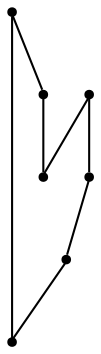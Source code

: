 graph {
  node [shape=point,comment="{\"directed\":false,\"doi\":\"10.1007/978-3-030-92931-2_1\",\"figure\":\"3 (4)\"}"]

  v0 [pos="1101.596337112659,374.23381792445474"]
  v1 [pos="1064.081968561275,452.12842058921655"]
  v2 [pos="1064.081968561275,296.33463694972954"]
  v3 [pos="979.7894164146051,471.3687682101914"]
  v4 [pos="979.7894164146051,277.09454367930823"]
  v5 [pos="912.1911766850895,331.0023630438698"]
  v6 [pos="912.1911766850895,417.4609488456298"]

  v0 -- v6 [id="-1",pos="1101.596337112659,374.23381792445474 1104.7134413482106,366.22826142770845 1111.6145651441286,360.3232589772021 1119.990940230638,358.4896458368808 1133.8014543167749,355.46420959040597 1147.449436407276,364.2071601356241 1150.474973321342,378.02166995510396 1153.496186223005,391.8320465780891 1144.7531603200493,405.47989319737536 1130.9426462339125,408.5053294438502 900.6434564427326,461.0672846482831 900.6434564427326,461.0672846482831 900.6434564427326,461.0672846482831 886.8829228529063,464.3344175082397 873.0848720966383,455.82903038000865 869.81769919532,442.07699541523704 866.5463294584337,428.32079546015154 875.0476557857195,414.51878061161335 888.8040561283954,411.2516159578375 897.1511805427638,409.2679995785781 905.9317872005788,411.5975009168047 912.1911766850895,417.4609488456298"]
  v0 -- v5 [id="-2",pos="1101.596337112659,374.23381792445474 1106.72626912202,387.398048760043 1121.5619556782824,393.92818128346164 1134.7431987828809,388.80244534130037 1147.9203722287466,383.6808425956338 1154.450521195815,368.8453378605079 1149.3288556807552,355.66838949724365 1146.2492686116457,347.7505521476424 1139.444036149616,341.8747046293332 1131.159355561427,339.98691482111224 900.4184170324997,287.32499984914625 900.4184170324997,287.32499984914625 900.4184170324997,287.32499984914625 886.6328931945181,284.18288028624437 872.9098767711337,292.80914751503553 869.7635218634414,306.5945024023182 866.6213637913172,320.37985728960086 875.2477685362147,334.1027055283561 889.0290955386282,337.244825091258 897.3137761268173,339.1367798897929 905.9942946151758,336.79478358062465 912.1911766850895,331.0023630438698"]
  v1 -- v5 [id="-3",pos="1064.081968561275,452.12842058921655 1072.1999203182602,449.58631398206694 1081.0387103782687,451.24073715743384 1087.67734118593,456.5373330839218 1098.7332050173936,465.35115205211434 1100.5501804646935,481.4618432873097 1091.7321202288545,492.51763520949896 1082.9182568285835,503.56926214137434 1066.8115013909576,505.38619942353057 1055.7555739710763,496.5723963522476 870.7178568362515,349.00907868645635 870.7178568362515,349.00907868645635 870.7178568362515,349.00907868645635 864.07509278144,343.70828597583534 860.4911859715685,335.4612236285224 861.1579741195487,326.9891564228024 862.2623141697082,312.8912364990636 874.5851136353849,302.36051950079593 888.6831745463517,303.46901100685267 902.7771022101681,304.5733693164147 913.3079800651178,316.8959859642265 912.1911766850895,331.0023630438698"]
  v6 -- v2 [id="-4",pos="912.1911766850895,417.4609488456298 913.2995863939817,431.54627841696936 902.7645752918816,443.8689268586004 888.6707112164829,444.9732533743432 874.5725867170984,446.07341489977216 862.2539840869898,435.54269790150454 861.1496440368303,421.44477797776574 860.4870527244182,412.97687576235955 864.0667626987216,404.7298452088658 870.7094631651154,399.4332174885587 1055.7556375594938,251.86983623512907 1055.7556375594938,251.86983623512907 1055.7556375594938,251.86983623512907 1062.3984016143054,246.57317672100277 1071.2373188511492,244.91878533945504 1079.3428072782656,247.44833338802465 1092.8407207029995,251.6614277503391 1100.366918644888,266.0177042488153 1096.1538044418958,279.51138263884957 1091.9406902389035,293.00919422537856 1077.5842059984125,300.5311349384269 1064.081968561275,296.33463694972954"]
  v3 -- v2 [id="-5",pos="979.7894164146051,471.3687682101914 965.8121099088467,473.41482765033976 956.1439361168043,486.4250969165009 958.2025475513562,500.4104826172169 960.2654194098939,514.4000333082469 973.2758004361381,524.0681204042535 987.2613734361972,522.0053215183016 995.6627387708619,520.7676358279666 1002.9055231350708,515.4418531754624 1006.5935877731315,507.7907341750454 1109.2808702146156,294.555232271127 1109.2808702146156,294.555232271127 1109.2808702146156,294.555232271127 1115.4151176930968,281.82002723168756 1110.0642795206538,266.51778923085357 1097.3248487422204,260.3835533439879 1084.5852907869516,254.24515246680835 1069.2828652447865,259.60009005150977 1063.14849058947,272.3394600812631 1059.4604259514092,279.994744071994 1059.814677026404,288.97942302451315 1064.081968561275,296.33463694972954"]
  v3 -- v4 [id="-6",pos="979.7894164146051,471.3687682101914 986.8320880283187,476.1194006735499 991.0452658197287,484.05806297472054 991.0452658197287,492.5551519161431 991.0452658197287,506.6947376399303 979.5851068285417,518.1547561793002 965.4453955039828,518.1547561793002 951.3056205910062,518.1547561793002 939.8454615998193,506.6947376399303 939.8454615998193,492.5551519161431 939.849722023805,255.88288388710055 939.849722023805,255.88288388710055 939.849722023805,255.88288388710055 939.849722023805,247.38579494567807 944.0670330623653,239.43880266387964 951.105698605764,234.67977663225497 962.8158872553391,226.75777429233983 978.7350568607561,229.82905722608655 986.6571562912318,241.53910235956607 994.5792557217073,253.24917928686477 991.5079351468986,269.1640205958502 979.7894164146051,277.09454367930823"]
  v4 -- v1 [id="-7",pos="979.7894164146051,277.09454367930823 971.3880510799404,275.84832134852076 964.1452667157315,270.5225386960165 960.4613353248211,262.86725470528563 954.3228910107717,250.1278846755323 959.6778624303653,234.82977987119295 972.417420385634,228.6955439843273 985.1527815053347,222.5571431071478 1000.4552070474998,227.91211248566844 1006.5895181143989,240.65148251542172 1109.2850670501837,453.8828353259358 1109.2850670501837,453.8828353259358 1109.2850670501837,453.8828353259358 1112.9688712642585,461.5339225325336 1112.618753436414,470.5185696912336 1108.3472650659749,477.86548542964135 1101.2378256136785,490.083945525787 1085.568622078232,494.2303841461698 1073.3459107820117,487.12101592783955 1061.1272691445242,480.01163181259966 1056.9807956032794,464.338487117096 1064.081968561275,452.12842058921655"]
}